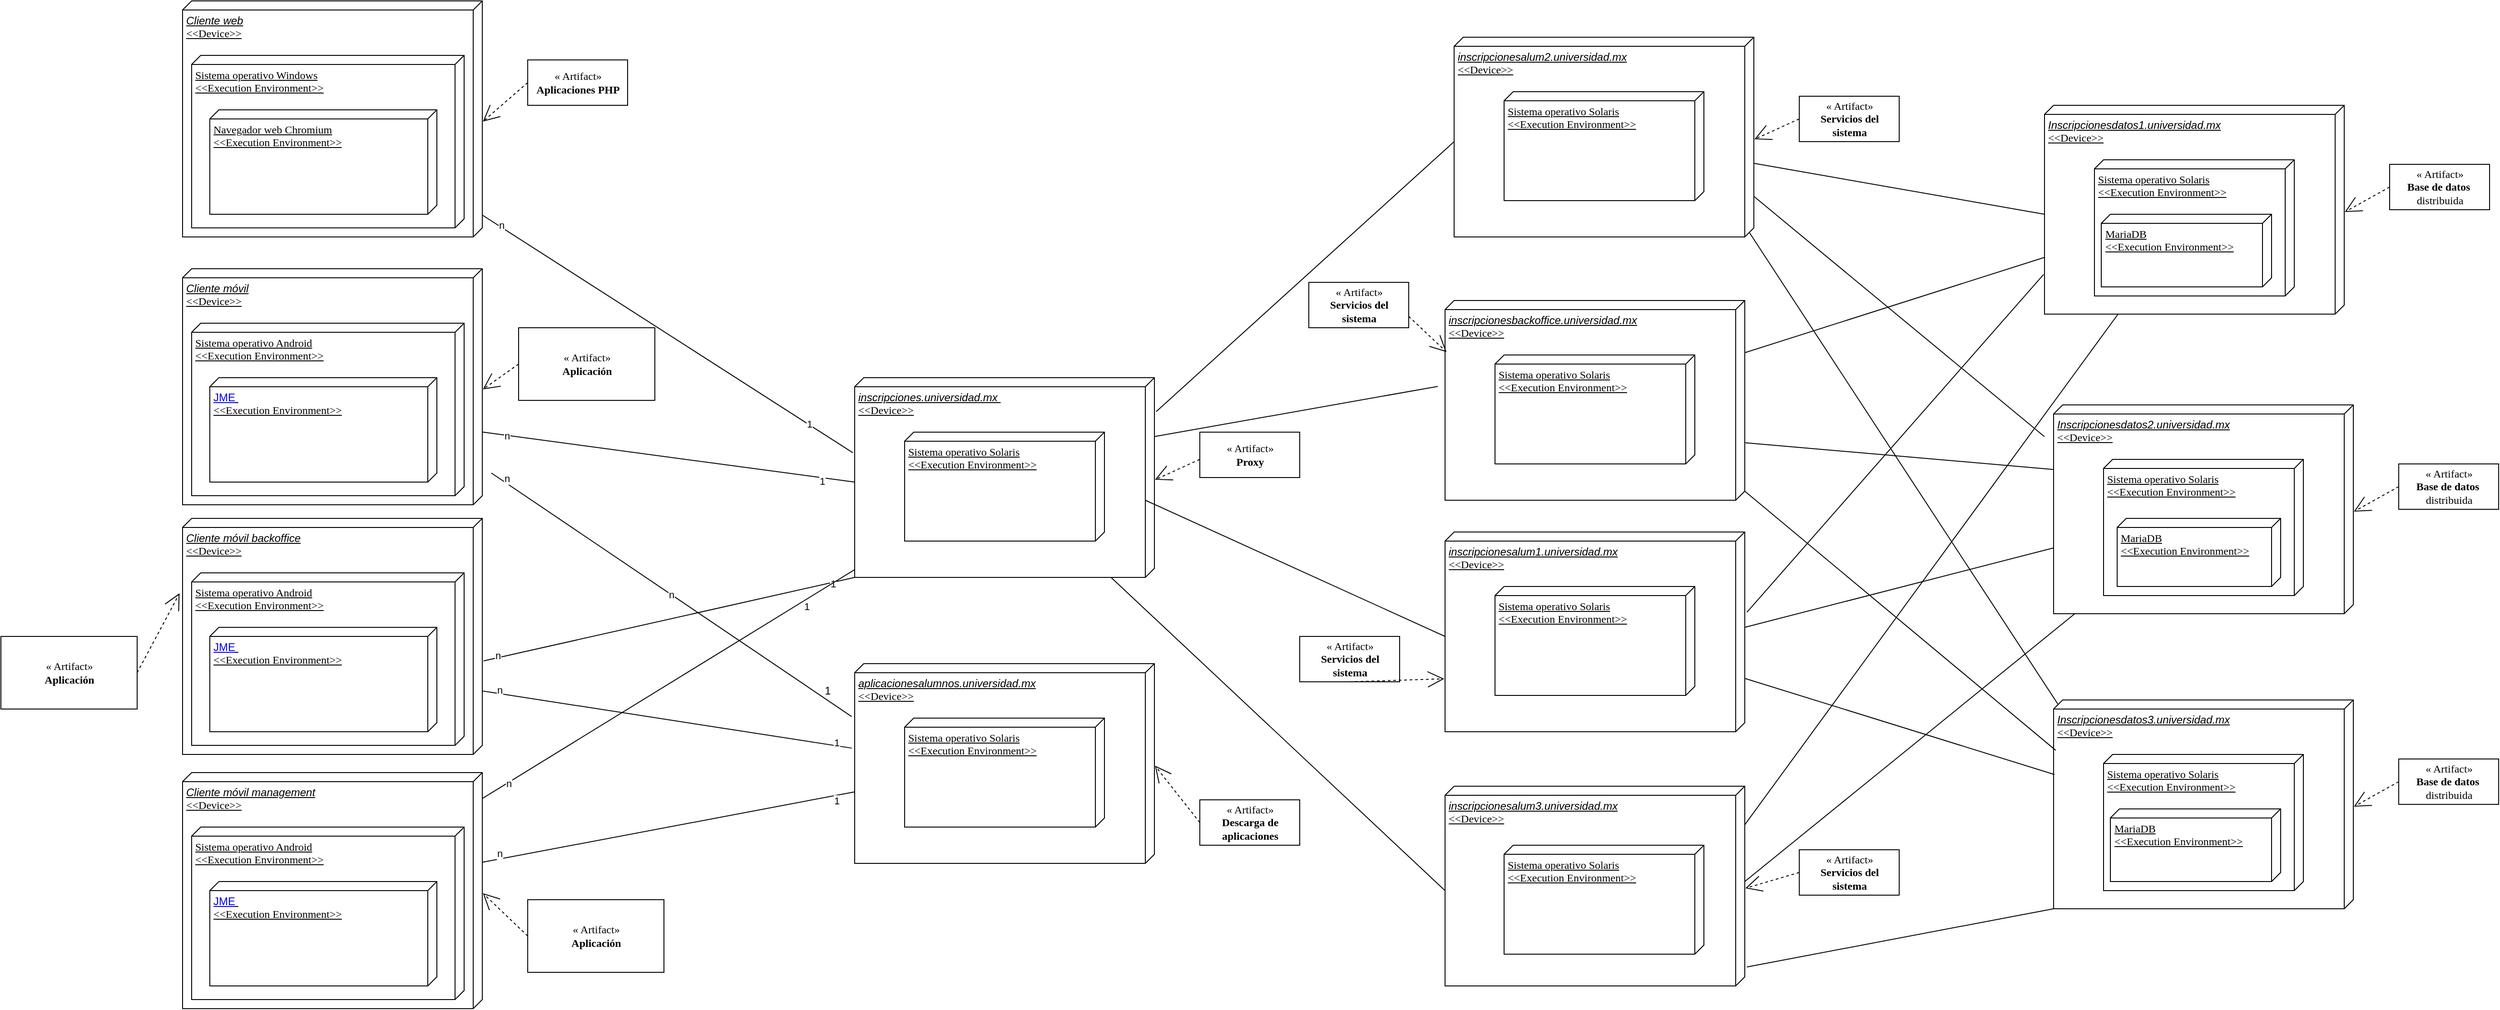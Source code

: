 <mxfile version="14.4.2" type="device"><diagram name="Page-1" id="5f0bae14-7c28-e335-631c-24af17079c00"><mxGraphModel dx="3207" dy="987" grid="1" gridSize="10" guides="1" tooltips="1" connect="1" arrows="1" fold="1" page="1" pageScale="1" pageWidth="1100" pageHeight="850" background="#ffffff" math="0" shadow="0"><root><mxCell id="0"/><mxCell id="1" parent="0"/><mxCell id="7RsnJKbWNUrjNxgDFd6K-1" value="&lt;i style=&quot;text-indent: -18pt&quot;&gt;&lt;span lang=&quot;ES-TRAD&quot; style=&quot;font-size: 9.0pt ; font-family: &amp;#34;century gothic&amp;#34; , sans-serif&quot;&gt;inscripcionesalum1.universidad.mx&lt;br&gt;&lt;/span&gt;&lt;/i&gt;&amp;lt;&amp;lt;Device&amp;gt;&amp;gt;&lt;br&gt;&lt;br&gt;" style="verticalAlign=top;align=left;spacingTop=8;spacingLeft=2;spacingRight=12;shape=cube;size=10;direction=south;fontStyle=4;html=1;rounded=0;shadow=0;comic=0;labelBackgroundColor=none;strokeWidth=1;fontFamily=Verdana;fontSize=12" parent="1" vertex="1"><mxGeometry x="1530" y="625" width="330" height="220" as="geometry"/></mxCell><mxCell id="7RsnJKbWNUrjNxgDFd6K-5" value="Sistema operativo Solaris&lt;br&gt;&amp;lt;&amp;lt;Execution Environment&amp;gt;&amp;gt;" style="verticalAlign=top;align=left;spacingTop=8;spacingLeft=2;spacingRight=12;shape=cube;size=10;direction=south;fontStyle=4;html=1;rounded=0;shadow=0;comic=0;labelBackgroundColor=none;strokeWidth=1;fontFamily=Verdana;fontSize=12" parent="1" vertex="1"><mxGeometry x="1585" y="685" width="220" height="120" as="geometry"/></mxCell><mxCell id="7RsnJKbWNUrjNxgDFd6K-6" value="« Artifact»&lt;br&gt;&lt;b&gt;Servicios del &lt;br&gt;sistema&lt;/b&gt;" style="html=1;rounded=0;shadow=0;comic=0;labelBackgroundColor=none;strokeWidth=1;fontFamily=Verdana;fontSize=12;align=center;" parent="1" vertex="1"><mxGeometry x="1370" y="740" width="110" height="50" as="geometry"/></mxCell><mxCell id="7RsnJKbWNUrjNxgDFd6K-7" style="edgeStyle=none;rounded=0;html=1;dashed=1;labelBackgroundColor=none;startArrow=none;startFill=0;startSize=8;endArrow=open;endFill=0;endSize=16;fontFamily=Verdana;fontSize=12;exitX=0.5;exitY=1;exitDx=0;exitDy=0;entryX=0.735;entryY=1.003;entryDx=0;entryDy=0;entryPerimeter=0;" parent="1" source="7RsnJKbWNUrjNxgDFd6K-6" target="7RsnJKbWNUrjNxgDFd6K-1" edge="1"><mxGeometry relative="1" as="geometry"><mxPoint x="1809.996" y="955" as="sourcePoint"/><mxPoint x="1895.513" y="793.833" as="targetPoint"/></mxGeometry></mxCell><mxCell id="7RsnJKbWNUrjNxgDFd6K-8" value="&lt;i style=&quot;text-indent: -18pt&quot;&gt;&lt;span lang=&quot;ES-TRAD&quot; style=&quot;font-size: 9.0pt ; font-family: &amp;#34;century gothic&amp;#34; , sans-serif&quot;&gt;inscripcionesalum2.universidad.mx&lt;br&gt;&lt;/span&gt;&lt;/i&gt;&amp;lt;&amp;lt;Device&amp;gt;&amp;gt;&lt;br&gt;" style="verticalAlign=top;align=left;spacingTop=8;spacingLeft=2;spacingRight=12;shape=cube;size=10;direction=south;fontStyle=4;html=1;rounded=0;shadow=0;comic=0;labelBackgroundColor=none;strokeWidth=1;fontFamily=Verdana;fontSize=12" parent="1" vertex="1"><mxGeometry x="1540" y="80" width="330" height="220" as="geometry"/></mxCell><mxCell id="7RsnJKbWNUrjNxgDFd6K-9" value="Sistema operativo Solaris&lt;br&gt;&amp;lt;&amp;lt;Execution Environment&amp;gt;&amp;gt;" style="verticalAlign=top;align=left;spacingTop=8;spacingLeft=2;spacingRight=12;shape=cube;size=10;direction=south;fontStyle=4;html=1;rounded=0;shadow=0;comic=0;labelBackgroundColor=none;strokeWidth=1;fontFamily=Verdana;fontSize=12" parent="1" vertex="1"><mxGeometry x="1595" y="140" width="220" height="120" as="geometry"/></mxCell><mxCell id="7RsnJKbWNUrjNxgDFd6K-10" value="« Artifact»&lt;br&gt;&lt;b&gt;Servicios del &lt;br&gt;sistema&lt;/b&gt;" style="html=1;rounded=0;shadow=0;comic=0;labelBackgroundColor=none;strokeWidth=1;fontFamily=Verdana;fontSize=12;align=center;" parent="1" vertex="1"><mxGeometry x="1920" y="145" width="110" height="50" as="geometry"/></mxCell><mxCell id="7RsnJKbWNUrjNxgDFd6K-11" style="edgeStyle=none;rounded=0;html=1;dashed=1;labelBackgroundColor=none;startArrow=none;startFill=0;startSize=8;endArrow=open;endFill=0;endSize=16;fontFamily=Verdana;fontSize=12;exitX=0;exitY=0.5;exitDx=0;exitDy=0;entryX=0.511;entryY=-0.002;entryDx=0;entryDy=0;entryPerimeter=0;" parent="1" source="7RsnJKbWNUrjNxgDFd6K-10" target="7RsnJKbWNUrjNxgDFd6K-8" edge="1"><mxGeometry relative="1" as="geometry"><mxPoint x="1819.996" y="410" as="sourcePoint"/><mxPoint x="1905.513" y="248.833" as="targetPoint"/></mxGeometry></mxCell><mxCell id="7RsnJKbWNUrjNxgDFd6K-12" value="&lt;i style=&quot;text-indent: -18pt&quot;&gt;&lt;span lang=&quot;ES-TRAD&quot; style=&quot;font-size: 9.0pt ; font-family: &amp;#34;century gothic&amp;#34; , sans-serif&quot;&gt;inscripcionesalum3.universidad.mx&lt;br&gt;&lt;/span&gt;&lt;/i&gt;&amp;lt;&amp;lt;Device&amp;gt;&amp;gt;&lt;br&gt;" style="verticalAlign=top;align=left;spacingTop=8;spacingLeft=2;spacingRight=12;shape=cube;size=10;direction=south;fontStyle=4;html=1;rounded=0;shadow=0;comic=0;labelBackgroundColor=none;strokeWidth=1;fontFamily=Verdana;fontSize=12" parent="1" vertex="1"><mxGeometry x="1530" y="905" width="330" height="220" as="geometry"/></mxCell><mxCell id="7RsnJKbWNUrjNxgDFd6K-13" value="Sistema operativo Solaris&lt;br&gt;&amp;lt;&amp;lt;Execution Environment&amp;gt;&amp;gt;" style="verticalAlign=top;align=left;spacingTop=8;spacingLeft=2;spacingRight=12;shape=cube;size=10;direction=south;fontStyle=4;html=1;rounded=0;shadow=0;comic=0;labelBackgroundColor=none;strokeWidth=1;fontFamily=Verdana;fontSize=12" parent="1" vertex="1"><mxGeometry x="1595" y="970" width="220" height="120" as="geometry"/></mxCell><mxCell id="7RsnJKbWNUrjNxgDFd6K-14" value="« Artifact»&lt;br&gt;&lt;b&gt;Servicios del &lt;br&gt;sistema&lt;/b&gt;" style="html=1;rounded=0;shadow=0;comic=0;labelBackgroundColor=none;strokeWidth=1;fontFamily=Verdana;fontSize=12;align=center;" parent="1" vertex="1"><mxGeometry x="1920" y="975" width="110" height="50" as="geometry"/></mxCell><mxCell id="7RsnJKbWNUrjNxgDFd6K-15" style="edgeStyle=none;rounded=0;html=1;dashed=1;labelBackgroundColor=none;startArrow=none;startFill=0;startSize=8;endArrow=open;endFill=0;endSize=16;fontFamily=Verdana;fontSize=12;exitX=0;exitY=0.5;exitDx=0;exitDy=0;entryX=0.511;entryY=-0.002;entryDx=0;entryDy=0;entryPerimeter=0;" parent="1" source="7RsnJKbWNUrjNxgDFd6K-14" target="7RsnJKbWNUrjNxgDFd6K-12" edge="1"><mxGeometry relative="1" as="geometry"><mxPoint x="1819.996" y="1240" as="sourcePoint"/><mxPoint x="1905.513" y="1078.833" as="targetPoint"/></mxGeometry></mxCell><mxCell id="7RsnJKbWNUrjNxgDFd6K-16" value="&lt;i style=&quot;text-indent: -18pt&quot;&gt;&lt;span lang=&quot;ES-TRAD&quot; style=&quot;font-size: 9.0pt ; font-family: &amp;#34;century gothic&amp;#34; , sans-serif&quot;&gt;inscripcionesbackoffice.universidad.mx&lt;br&gt;&lt;/span&gt;&lt;/i&gt;&amp;lt;&amp;lt;Device&amp;gt;&amp;gt;" style="verticalAlign=top;align=left;spacingTop=8;spacingLeft=2;spacingRight=12;shape=cube;size=10;direction=south;fontStyle=4;html=1;rounded=0;shadow=0;comic=0;labelBackgroundColor=none;strokeWidth=1;fontFamily=Verdana;fontSize=12" parent="1" vertex="1"><mxGeometry x="1530" y="370" width="330" height="220" as="geometry"/></mxCell><mxCell id="7RsnJKbWNUrjNxgDFd6K-17" value="Sistema operativo Solaris&lt;br&gt;&amp;lt;&amp;lt;Execution Environment&amp;gt;&amp;gt;" style="verticalAlign=top;align=left;spacingTop=8;spacingLeft=2;spacingRight=12;shape=cube;size=10;direction=south;fontStyle=4;html=1;rounded=0;shadow=0;comic=0;labelBackgroundColor=none;strokeWidth=1;fontFamily=Verdana;fontSize=12" parent="1" vertex="1"><mxGeometry x="1585" y="430" width="220" height="120" as="geometry"/></mxCell><mxCell id="7RsnJKbWNUrjNxgDFd6K-18" value="« Artifact»&lt;br&gt;&lt;b&gt;Servicios del &lt;br&gt;sistema&lt;/b&gt;" style="html=1;rounded=0;shadow=0;comic=0;labelBackgroundColor=none;strokeWidth=1;fontFamily=Verdana;fontSize=12;align=center;" parent="1" vertex="1"><mxGeometry x="1380" y="350" width="110" height="50" as="geometry"/></mxCell><mxCell id="7RsnJKbWNUrjNxgDFd6K-19" style="edgeStyle=none;rounded=0;html=1;dashed=1;labelBackgroundColor=none;startArrow=none;startFill=0;startSize=8;endArrow=open;endFill=0;endSize=16;fontFamily=Verdana;fontSize=12;exitX=1;exitY=0.75;exitDx=0;exitDy=0;entryX=0.258;entryY=0.995;entryDx=0;entryDy=0;entryPerimeter=0;" parent="1" source="7RsnJKbWNUrjNxgDFd6K-18" target="7RsnJKbWNUrjNxgDFd6K-16" edge="1"><mxGeometry relative="1" as="geometry"><mxPoint x="1809.996" y="700" as="sourcePoint"/><mxPoint x="1895.513" y="538.833" as="targetPoint"/></mxGeometry></mxCell><mxCell id="7RsnJKbWNUrjNxgDFd6K-22" value="&lt;i style=&quot;text-indent: -24px&quot;&gt;&lt;span lang=&quot;ES-TRAD&quot; style=&quot;font-size: 9pt ; font-family: &amp;#34;century gothic&amp;#34; , sans-serif&quot;&gt;Inscripcionesdatos1.universidad.mx&lt;/span&gt;&lt;/i&gt;&lt;i style=&quot;text-indent: -18pt&quot;&gt;&lt;span lang=&quot;ES-TRAD&quot; style=&quot;font-size: 9.0pt ; font-family: &amp;#34;century gothic&amp;#34; , sans-serif&quot;&gt;&lt;br&gt;&lt;/span&gt;&lt;/i&gt;&amp;lt;&amp;lt;Device&amp;gt;&amp;gt;&lt;br&gt;" style="verticalAlign=top;align=left;spacingTop=8;spacingLeft=2;spacingRight=12;shape=cube;size=10;direction=south;fontStyle=4;html=1;rounded=0;shadow=0;comic=0;labelBackgroundColor=none;strokeWidth=1;fontFamily=Verdana;fontSize=12" parent="1" vertex="1"><mxGeometry x="2190" y="155" width="330" height="230" as="geometry"/></mxCell><mxCell id="7RsnJKbWNUrjNxgDFd6K-23" value="Sistema operativo Solaris&lt;br&gt;&amp;lt;&amp;lt;Execution Environment&amp;gt;&amp;gt;" style="verticalAlign=top;align=left;spacingTop=8;spacingLeft=2;spacingRight=12;shape=cube;size=10;direction=south;fontStyle=4;html=1;rounded=0;shadow=0;comic=0;labelBackgroundColor=none;strokeWidth=1;fontFamily=Verdana;fontSize=12" parent="1" vertex="1"><mxGeometry x="2245" y="215" width="220" height="150" as="geometry"/></mxCell><mxCell id="7RsnJKbWNUrjNxgDFd6K-25" value="« Artifact»&lt;br&gt;&lt;b&gt;Base de datos&amp;nbsp;&lt;br&gt;&lt;/b&gt;distribuida" style="html=1;rounded=0;shadow=0;comic=0;labelBackgroundColor=none;strokeWidth=1;fontFamily=Verdana;fontSize=12;align=center;" parent="1" vertex="1"><mxGeometry x="2570" y="220" width="110" height="50" as="geometry"/></mxCell><mxCell id="7RsnJKbWNUrjNxgDFd6K-26" style="edgeStyle=none;rounded=0;html=1;dashed=1;labelBackgroundColor=none;startArrow=none;startFill=0;startSize=8;endArrow=open;endFill=0;endSize=16;fontFamily=Verdana;fontSize=12;exitX=0;exitY=0.5;exitDx=0;exitDy=0;entryX=0.511;entryY=-0.002;entryDx=0;entryDy=0;entryPerimeter=0;" parent="1" source="7RsnJKbWNUrjNxgDFd6K-25" target="7RsnJKbWNUrjNxgDFd6K-22" edge="1"><mxGeometry relative="1" as="geometry"><mxPoint x="2469.996" y="485" as="sourcePoint"/><mxPoint x="2555.513" y="323.833" as="targetPoint"/></mxGeometry></mxCell><mxCell id="7RsnJKbWNUrjNxgDFd6K-34" value="MariaDB&lt;br&gt;&amp;lt;&amp;lt;Execution Environment&amp;gt;&amp;gt;" style="verticalAlign=top;align=left;spacingTop=8;spacingLeft=2;spacingRight=12;shape=cube;size=10;direction=south;fontStyle=4;html=1;rounded=0;shadow=0;comic=0;labelBackgroundColor=none;strokeWidth=1;fontFamily=Verdana;fontSize=12" parent="1" vertex="1"><mxGeometry x="2252.5" y="275" width="187.5" height="80" as="geometry"/></mxCell><mxCell id="7RsnJKbWNUrjNxgDFd6K-35" value="&lt;i style=&quot;text-indent: -24px&quot;&gt;&lt;span lang=&quot;ES-TRAD&quot; style=&quot;font-size: 9pt ; font-family: &amp;#34;century gothic&amp;#34; , sans-serif&quot;&gt;Inscripcionesdatos2.universidad.mx&lt;/span&gt;&lt;/i&gt;&lt;i style=&quot;text-indent: -18pt&quot;&gt;&lt;span lang=&quot;ES-TRAD&quot; style=&quot;font-size: 9.0pt ; font-family: &amp;#34;century gothic&amp;#34; , sans-serif&quot;&gt;&lt;br&gt;&lt;/span&gt;&lt;/i&gt;&amp;lt;&amp;lt;Device&amp;gt;&amp;gt;" style="verticalAlign=top;align=left;spacingTop=8;spacingLeft=2;spacingRight=12;shape=cube;size=10;direction=south;fontStyle=4;html=1;rounded=0;shadow=0;comic=0;labelBackgroundColor=none;strokeWidth=1;fontFamily=Verdana;fontSize=12" parent="1" vertex="1"><mxGeometry x="2200" y="485" width="330" height="230" as="geometry"/></mxCell><mxCell id="7RsnJKbWNUrjNxgDFd6K-36" value="Sistema operativo Solaris&lt;br&gt;&amp;lt;&amp;lt;Execution Environment&amp;gt;&amp;gt;" style="verticalAlign=top;align=left;spacingTop=8;spacingLeft=2;spacingRight=12;shape=cube;size=10;direction=south;fontStyle=4;html=1;rounded=0;shadow=0;comic=0;labelBackgroundColor=none;strokeWidth=1;fontFamily=Verdana;fontSize=12" parent="1" vertex="1"><mxGeometry x="2255" y="545" width="220" height="150" as="geometry"/></mxCell><mxCell id="7RsnJKbWNUrjNxgDFd6K-37" value="« Artifact»&lt;br&gt;&lt;b&gt;Base de datos&amp;nbsp;&lt;br&gt;&lt;/b&gt;distribuida" style="html=1;rounded=0;shadow=0;comic=0;labelBackgroundColor=none;strokeWidth=1;fontFamily=Verdana;fontSize=12;align=center;" parent="1" vertex="1"><mxGeometry x="2580" y="550" width="110" height="50" as="geometry"/></mxCell><mxCell id="7RsnJKbWNUrjNxgDFd6K-38" style="edgeStyle=none;rounded=0;html=1;dashed=1;labelBackgroundColor=none;startArrow=none;startFill=0;startSize=8;endArrow=open;endFill=0;endSize=16;fontFamily=Verdana;fontSize=12;exitX=0;exitY=0.5;exitDx=0;exitDy=0;entryX=0.511;entryY=-0.002;entryDx=0;entryDy=0;entryPerimeter=0;" parent="1" source="7RsnJKbWNUrjNxgDFd6K-37" target="7RsnJKbWNUrjNxgDFd6K-35" edge="1"><mxGeometry relative="1" as="geometry"><mxPoint x="2479.996" y="815" as="sourcePoint"/><mxPoint x="2565.513" y="653.833" as="targetPoint"/></mxGeometry></mxCell><mxCell id="7RsnJKbWNUrjNxgDFd6K-39" value="MariaDB&lt;br&gt;&amp;lt;&amp;lt;Execution Environment&amp;gt;&amp;gt;" style="verticalAlign=top;align=left;spacingTop=8;spacingLeft=2;spacingRight=12;shape=cube;size=10;direction=south;fontStyle=4;html=1;rounded=0;shadow=0;comic=0;labelBackgroundColor=none;strokeWidth=1;fontFamily=Verdana;fontSize=12" parent="1" vertex="1"><mxGeometry x="2270" y="610" width="180" height="75" as="geometry"/></mxCell><mxCell id="7RsnJKbWNUrjNxgDFd6K-40" value="&lt;i style=&quot;text-indent: -24px&quot;&gt;&lt;span lang=&quot;ES-TRAD&quot; style=&quot;font-size: 9pt ; font-family: &amp;#34;century gothic&amp;#34; , sans-serif&quot;&gt;Inscripcionesdatos3.universidad.mx&lt;/span&gt;&lt;/i&gt;&lt;i style=&quot;text-indent: -18pt&quot;&gt;&lt;span lang=&quot;ES-TRAD&quot; style=&quot;font-size: 9.0pt ; font-family: &amp;#34;century gothic&amp;#34; , sans-serif&quot;&gt;&lt;br&gt;&lt;/span&gt;&lt;/i&gt;&amp;lt;&amp;lt;Device&amp;gt;&amp;gt;" style="verticalAlign=top;align=left;spacingTop=8;spacingLeft=2;spacingRight=12;shape=cube;size=10;direction=south;fontStyle=4;html=1;rounded=0;shadow=0;comic=0;labelBackgroundColor=none;strokeWidth=1;fontFamily=Verdana;fontSize=12" parent="1" vertex="1"><mxGeometry x="2200" y="810" width="330" height="230" as="geometry"/></mxCell><mxCell id="7RsnJKbWNUrjNxgDFd6K-41" value="Sistema operativo Solaris&lt;br&gt;&amp;lt;&amp;lt;Execution Environment&amp;gt;&amp;gt;" style="verticalAlign=top;align=left;spacingTop=8;spacingLeft=2;spacingRight=12;shape=cube;size=10;direction=south;fontStyle=4;html=1;rounded=0;shadow=0;comic=0;labelBackgroundColor=none;strokeWidth=1;fontFamily=Verdana;fontSize=12" parent="1" vertex="1"><mxGeometry x="2255" y="870" width="220" height="150" as="geometry"/></mxCell><mxCell id="7RsnJKbWNUrjNxgDFd6K-42" value="« Artifact»&lt;br&gt;&lt;b&gt;Base de datos&amp;nbsp;&lt;br&gt;&lt;/b&gt;distribuida" style="html=1;rounded=0;shadow=0;comic=0;labelBackgroundColor=none;strokeWidth=1;fontFamily=Verdana;fontSize=12;align=center;" parent="1" vertex="1"><mxGeometry x="2580" y="875" width="110" height="50" as="geometry"/></mxCell><mxCell id="7RsnJKbWNUrjNxgDFd6K-43" style="edgeStyle=none;rounded=0;html=1;dashed=1;labelBackgroundColor=none;startArrow=none;startFill=0;startSize=8;endArrow=open;endFill=0;endSize=16;fontFamily=Verdana;fontSize=12;exitX=0;exitY=0.5;exitDx=0;exitDy=0;entryX=0.511;entryY=-0.002;entryDx=0;entryDy=0;entryPerimeter=0;" parent="1" source="7RsnJKbWNUrjNxgDFd6K-42" target="7RsnJKbWNUrjNxgDFd6K-40" edge="1"><mxGeometry relative="1" as="geometry"><mxPoint x="2479.996" y="1140" as="sourcePoint"/><mxPoint x="2565.513" y="978.833" as="targetPoint"/></mxGeometry></mxCell><mxCell id="7RsnJKbWNUrjNxgDFd6K-44" value="MariaDB&lt;br&gt;&amp;lt;&amp;lt;Execution Environment&amp;gt;&amp;gt;" style="verticalAlign=top;align=left;spacingTop=8;spacingLeft=2;spacingRight=12;shape=cube;size=10;direction=south;fontStyle=4;html=1;rounded=0;shadow=0;comic=0;labelBackgroundColor=none;strokeWidth=1;fontFamily=Verdana;fontSize=12" parent="1" vertex="1"><mxGeometry x="2262.5" y="930" width="187.5" height="80" as="geometry"/></mxCell><mxCell id="7RsnJKbWNUrjNxgDFd6K-45" value="&lt;span style=&quot;color: rgba(0 , 0 , 0 , 0) ; font-family: monospace ; font-size: 0px&quot;&gt;%3CmxGraphModel%3E%3Croot%3E%3CmxCell%20id%3D%220%22%2F%3E%3CmxCell%20id%3D%221%22%20parent%3D%220%22%2F%3E%3CmxCell%20id%3D%222%22%20value%3D%22%26lt%3Bi%20style%3D%26quot%3Btext-indent%3A%20-18pt%26quot%3B%26gt%3B%26lt%3Bspan%20lang%3D%26quot%3BES-TRAD%26quot%3B%20style%3D%26quot%3Bfont-size%3A%209.0pt%20%3B%20font-family%3A%20%26amp%3B%2334%3Bcentury%20gothic%26amp%3B%2334%3B%20%2C%20sans-serif%26quot%3B%26gt%3Binscripcionesalum2.universidad.mx%26lt%3Bbr%26gt%3B%26lt%3B%2Fspan%26gt%3B%26lt%3B%2Fi%26gt%3B%26amp%3Blt%3B%26amp%3Blt%3BDevice%26amp%3Bgt%3B%26amp%3Bgt%3B%26lt%3Bbr%26gt%3B%22%20style%3D%22verticalAlign%3Dtop%3Balign%3Dleft%3BspacingTop%3D8%3BspacingLeft%3D2%3BspacingRight%3D12%3Bshape%3Dcube%3Bsize%3D10%3Bdirection%3Dsouth%3BfontStyle%3D4%3Bhtml%3D1%3Brounded%3D0%3Bshadow%3D0%3Bcomic%3D0%3BlabelBackgroundColor%3Dnone%3BstrokeWidth%3D1%3BfontFamily%3DVerdana%3BfontSize%3D12%22%20vertex%3D%221%22%20parent%3D%221%22%3E%3CmxGeometry%20x%3D%221540%22%20y%3D%2280%22%20width%3D%22330%22%20height%3D%22220%22%20as%3D%22geometry%22%2F%3E%3C%2FmxCell%3E%3CmxCell%20id%3D%223%22%20value%3D%22Sistema%20operativo%20Solaris%26lt%3Bbr%26gt%3B%26amp%3Blt%3B%26amp%3Blt%3BExecution%20Environment%26amp%3Bgt%3B%26amp%3Bgt%3B%22%20style%3D%22verticalAlign%3Dtop%3Balign%3Dleft%3BspacingTop%3D8%3BspacingLeft%3D2%3BspacingRight%3D12%3Bshape%3Dcube%3Bsize%3D10%3Bdirection%3Dsouth%3BfontStyle%3D4%3Bhtml%3D1%3Brounded%3D0%3Bshadow%3D0%3Bcomic%3D0%3BlabelBackgroundColor%3Dnone%3BstrokeWidth%3D1%3BfontFamily%3DVerdana%3BfontSize%3D12%22%20vertex%3D%221%22%20parent%3D%221%22%3E%3CmxGeometry%20x%3D%221595%22%20y%3D%22140%22%20width%3D%22220%22%20height%3D%22120%22%20as%3D%22geometry%22%2F%3E%3C%2FmxCell%3E%3CmxCell%20id%3D%224%22%20value%3D%22%C2%AB%20Artifact%C2%BB%26lt%3Bbr%26gt%3B%26lt%3Bb%26gt%3BServicios%20del%20%26lt%3Bbr%26gt%3Bsistema%26lt%3B%2Fb%26gt%3B%22%20style%3D%22html%3D1%3Brounded%3D0%3Bshadow%3D0%3Bcomic%3D0%3BlabelBackgroundColor%3Dnone%3BstrokeWidth%3D1%3BfontFamily%3DVerdana%3BfontSize%3D12%3Balign%3Dcenter%3B%22%20vertex%3D%221%22%20parent%3D%221%22%3E%3CmxGeometry%20x%3D%221920%22%20y%3D%22145%22%20width%3D%22110%22%20height%3D%2250%22%20as%3D%22geometry%22%2F%3E%3C%2FmxCell%3E%3CmxCell%20id%3D%225%22%20style%3D%22edgeStyle%3Dnone%3Brounded%3D0%3Bhtml%3D1%3Bdashed%3D1%3BlabelBackgroundColor%3Dnone%3BstartArrow%3Dnone%3BstartFill%3D0%3BstartSize%3D8%3BendArrow%3Dopen%3BendFill%3D0%3BendSize%3D16%3BfontFamily%3DVerdana%3BfontSize%3D12%3BexitX%3D0%3BexitY%3D0.5%3BexitDx%3D0%3BexitDy%3D0%3BentryX%3D0.511%3BentryY%3D-0.002%3BentryDx%3D0%3BentryDy%3D0%3BentryPerimeter%3D0%3B%22%20edge%3D%221%22%20source%3D%224%22%20target%3D%222%22%20parent%3D%221%22%3E%3CmxGeometry%20relative%3D%221%22%20as%3D%22geometry%22%3E%3CmxPoint%20x%3D%221819.996%22%20y%3D%22410%22%20as%3D%22sourcePoint%22%2F%3E%3CmxPoint%20x%3D%221905.513%22%20y%3D%22248.833%22%20as%3D%22targetPoint%22%2F%3E%3C%2FmxGeometry%3E%3C%2FmxCell%3E%3C%2Froot%3E%3C%2FmxGraphModel%3E&lt;/span&gt;&lt;span style=&quot;color: rgba(0 , 0 , 0 , 0) ; font-family: monospace ; font-size: 0px&quot;&gt;%3CmxGraphModel%3E%3Croot%3E%3CmxCell%20id%3D%220%22%2F%3E%3CmxCell%20id%3D%221%22%20parent%3D%220%22%2F%3E%3CmxCell%20id%3D%222%22%20value%3D%22%26lt%3Bi%20style%3D%26quot%3Btext-indent%3A%20-18pt%26quot%3B%26gt%3B%26lt%3Bspan%20lang%3D%26quot%3BES-TRAD%26quot%3B%20style%3D%26quot%3Bfont-size%3A%209.0pt%20%3B%20font-family%3A%20%26amp%3B%2334%3Bcentury%20gothic%26amp%3B%2334%3B%20%2C%20sans-serif%26quot%3B%26gt%3Binscripcionesalum2.universidad.mx%26lt%3Bbr%26gt%3B%26lt%3B%2Fspan%26gt%3B%26lt%3B%2Fi%26gt%3B%26amp%3Blt%3B%26amp%3Blt%3BDevice%26amp%3Bgt%3B%26amp%3Bgt%3B%26lt%3Bbr%26gt%3B%22%20style%3D%22verticalAlign%3Dtop%3Balign%3Dleft%3BspacingTop%3D8%3BspacingLeft%3D2%3BspacingRight%3D12%3Bshape%3Dcube%3Bsize%3D10%3Bdirection%3Dsouth%3BfontStyle%3D4%3Bhtml%3D1%3Brounded%3D0%3Bshadow%3D0%3Bcomic%3D0%3BlabelBackgroundColor%3Dnone%3BstrokeWidth%3D1%3BfontFamily%3DVerdana%3BfontSize%3D12%22%20vertex%3D%221%22%20parent%3D%221%22%3E%3CmxGeometry%20x%3D%221540%22%20y%3D%2280%22%20width%3D%22330%22%20height%3D%22220%22%20as%3D%22geometry%22%2F%3E%3C%2FmxCell%3E%3CmxCell%20id%3D%223%22%20value%3D%22Sistema%20operativo%20Solaris%26lt%3Bbr%26gt%3B%26amp%3Blt%3B%26amp%3Blt%3BExecution%20Environment%26amp%3Bgt%3B%26amp%3Bgt%3B%22%20style%3D%22verticalAlign%3Dtop%3Balign%3Dleft%3BspacingTop%3D8%3BspacingLeft%3D2%3BspacingRight%3D12%3Bshape%3Dcube%3Bsize%3D10%3Bdirection%3Dsouth%3BfontStyle%3D4%3Bhtml%3D1%3Brounded%3D0%3Bshadow%3D0%3Bcomic%3D0%3BlabelBackgroundColor%3Dnone%3BstrokeWidth%3D1%3BfontFamily%3DVerdana%3BfontSize%3D12%22%20vertex%3D%221%22%20parent%3D%221%22%3E%3CmxGeometry%20x%3D%221595%22%20y%3D%22140%22%20width%3D%22220%22%20height%3D%22120%22%20as%3D%22geometry%22%2F%3E%3C%2FmxCell%3E%3CmxCell%20id%3D%224%22%20value%3D%22%C2%AB%20Artifact%C2%BB%26lt%3Bbr%26gt%3B%26lt%3Bb%26gt%3BServicios%20del%20%26lt%3Bbr%26gt%3Bsistema%26lt%3B%2Fb%26gt%3B%22%20style%3D%22html%3D1%3Brounded%3D0%3Bshadow%3D0%3Bcomic%3D0%3BlabelBackgroundColor%3Dnone%3BstrokeWidth%3D1%3BfontFamily%3DVerdana%3BfontSize%3D12%3Balign%3Dcenter%3B%22%20vertex%3D%221%22%20parent%3D%221%22%3E%3CmxGeometry%20x%3D%221920%22%20y%3D%22145%22%20width%3D%22110%22%20height%3D%2250%22%20as%3D%22geometry%22%2F%3E%3C%2FmxCell%3E%3CmxCell%20id%3D%225%22%20style%3D%22edgeStyle%3Dnone%3Brounded%3D0%3Bhtml%3D1%3Bdashed%3D1%3BlabelBackgroundColor%3Dnone%3BstartArrow%3Dnone%3BstartFill%3D0%3BstartSize%3D8%3BendArrow%3Dopen%3BendFill%3D0%3BendSize%3D16%3BfontFamily%3DVerdana%3BfontSize%3D12%3BexitX%3D0%3BexitY%3D0.5%3BexitDx%3D0%3BexitDy%3D0%3BentryX%3D0.511%3BentryY%3D-0.002%3BentryDx%3D0%3BentryDy%3D0%3BentryPerimeter%3D0%3B%22%20edge%3D%221%22%20source%3D%224%22%20target%3D%222%22%20parent%3D%221%22%3E%3CmxGeometry%20relative%3D%221%22%20as%3D%22geometry%22%3E%3CmxPoint%20x%3D%221819.996%22%20y%3D%22410%22%20as%3D%22sourcePoint%22%2F%3E%3CmxPoint%20x%3D%221905.513%22%20y%3D%22248.833%22%20as%3D%22targetPoint%22%2F%3E%3C%2FmxGeometry%3E%3C%2FmxCell%3E%3C%2Froot%3E%3C%2FmxGraphModel%3E&lt;/span&gt;&lt;i&gt;&lt;span lang=&quot;ES-TRAD&quot; style=&quot;font-size: 9.0pt ; font-family: &amp;#34;century gothic&amp;#34; , sans-serif&quot;&gt;aplicacionesalumnos.universidad.mx&lt;/span&gt;&lt;/i&gt;&lt;span style=&quot;color: rgba(0 , 0 , 0 , 0) ; font-family: monospace ; font-size: 0px&quot;&gt;&lt;br&gt;&lt;/span&gt;&amp;lt;&amp;lt;Device&amp;gt;&amp;gt;" style="verticalAlign=top;align=left;spacingTop=8;spacingLeft=2;spacingRight=12;shape=cube;size=10;direction=south;fontStyle=4;html=1;rounded=0;shadow=0;comic=0;labelBackgroundColor=none;strokeWidth=1;fontFamily=Verdana;fontSize=12" parent="1" vertex="1"><mxGeometry x="880" y="770" width="330" height="220" as="geometry"/></mxCell><mxCell id="7RsnJKbWNUrjNxgDFd6K-46" value="Sistema operativo Solaris&lt;br&gt;&amp;lt;&amp;lt;Execution Environment&amp;gt;&amp;gt;" style="verticalAlign=top;align=left;spacingTop=8;spacingLeft=2;spacingRight=12;shape=cube;size=10;direction=south;fontStyle=4;html=1;rounded=0;shadow=0;comic=0;labelBackgroundColor=none;strokeWidth=1;fontFamily=Verdana;fontSize=12" parent="1" vertex="1"><mxGeometry x="935" y="830" width="220" height="120" as="geometry"/></mxCell><mxCell id="7RsnJKbWNUrjNxgDFd6K-47" value="« Artifact»&lt;br&gt;&lt;b&gt;Descarga de &lt;br&gt;aplicaciones&lt;/b&gt;" style="html=1;rounded=0;shadow=0;comic=0;labelBackgroundColor=none;strokeWidth=1;fontFamily=Verdana;fontSize=12;align=center;" parent="1" vertex="1"><mxGeometry x="1260" y="920" width="110" height="50" as="geometry"/></mxCell><mxCell id="7RsnJKbWNUrjNxgDFd6K-48" style="edgeStyle=none;rounded=0;html=1;dashed=1;labelBackgroundColor=none;startArrow=none;startFill=0;startSize=8;endArrow=open;endFill=0;endSize=16;fontFamily=Verdana;fontSize=12;exitX=0;exitY=0.5;exitDx=0;exitDy=0;entryX=0.511;entryY=-0.002;entryDx=0;entryDy=0;entryPerimeter=0;" parent="1" source="7RsnJKbWNUrjNxgDFd6K-47" target="7RsnJKbWNUrjNxgDFd6K-45" edge="1"><mxGeometry relative="1" as="geometry"><mxPoint x="1159.996" y="1100" as="sourcePoint"/><mxPoint x="1245.513" y="938.833" as="targetPoint"/></mxGeometry></mxCell><mxCell id="7RsnJKbWNUrjNxgDFd6K-49" value="&lt;i&gt;&lt;span lang=&quot;ES-TRAD&quot; style=&quot;font-size: 9.0pt ; font-family: &amp;#34;century gothic&amp;#34; , sans-serif&quot;&gt;inscripciones.universidad.mx&amp;nbsp;&lt;br&gt;&lt;/span&gt;&lt;/i&gt;&amp;lt;&amp;lt;Device&amp;gt;&amp;gt;" style="verticalAlign=top;align=left;spacingTop=8;spacingLeft=2;spacingRight=12;shape=cube;size=10;direction=south;fontStyle=4;html=1;rounded=0;shadow=0;comic=0;labelBackgroundColor=none;strokeWidth=1;fontFamily=Verdana;fontSize=12" parent="1" vertex="1"><mxGeometry x="880" y="455" width="330" height="220" as="geometry"/></mxCell><mxCell id="7RsnJKbWNUrjNxgDFd6K-50" value="Sistema operativo Solaris&lt;br&gt;&amp;lt;&amp;lt;Execution Environment&amp;gt;&amp;gt;" style="verticalAlign=top;align=left;spacingTop=8;spacingLeft=2;spacingRight=12;shape=cube;size=10;direction=south;fontStyle=4;html=1;rounded=0;shadow=0;comic=0;labelBackgroundColor=none;strokeWidth=1;fontFamily=Verdana;fontSize=12" parent="1" vertex="1"><mxGeometry x="935" y="515" width="220" height="120" as="geometry"/></mxCell><mxCell id="7RsnJKbWNUrjNxgDFd6K-51" value="« Artifact»&lt;br&gt;&lt;b&gt;Proxy&lt;/b&gt;" style="html=1;rounded=0;shadow=0;comic=0;labelBackgroundColor=none;strokeWidth=1;fontFamily=Verdana;fontSize=12;align=center;" parent="1" vertex="1"><mxGeometry x="1260" y="515" width="110" height="50" as="geometry"/></mxCell><mxCell id="7RsnJKbWNUrjNxgDFd6K-52" style="edgeStyle=none;rounded=0;html=1;dashed=1;labelBackgroundColor=none;startArrow=none;startFill=0;startSize=8;endArrow=open;endFill=0;endSize=16;fontFamily=Verdana;fontSize=12;exitX=0;exitY=0.5;exitDx=0;exitDy=0;entryX=0.511;entryY=-0.002;entryDx=0;entryDy=0;entryPerimeter=0;" parent="1" target="7RsnJKbWNUrjNxgDFd6K-49" edge="1"><mxGeometry relative="1" as="geometry"><mxPoint x="1260" y="545.0" as="sourcePoint"/><mxPoint x="1245.513" y="623.833" as="targetPoint"/></mxGeometry></mxCell><mxCell id="7RsnJKbWNUrjNxgDFd6K-53" value="&lt;i style=&quot;text-indent: -18pt&quot;&gt;&lt;span lang=&quot;ES-TRAD&quot; style=&quot;font-size: 9.0pt ; font-family: &amp;#34;century gothic&amp;#34; , sans-serif&quot;&gt;Cliente web&lt;br&gt;&lt;/span&gt;&lt;/i&gt;&amp;lt;&amp;lt;Device&amp;gt;&amp;gt;&lt;br&gt;" style="verticalAlign=top;align=left;spacingTop=8;spacingLeft=2;spacingRight=12;shape=cube;size=10;direction=south;fontStyle=4;html=1;rounded=0;shadow=0;comic=0;labelBackgroundColor=none;strokeWidth=1;fontFamily=Verdana;fontSize=12" parent="1" vertex="1"><mxGeometry x="140" y="40" width="330" height="260" as="geometry"/></mxCell><mxCell id="7RsnJKbWNUrjNxgDFd6K-54" value="Sistema operativo Windows&lt;br&gt;&amp;lt;&amp;lt;Execution Environment&amp;gt;&amp;gt;" style="verticalAlign=top;align=left;spacingTop=8;spacingLeft=2;spacingRight=12;shape=cube;size=10;direction=south;fontStyle=4;html=1;rounded=0;shadow=0;comic=0;labelBackgroundColor=none;strokeWidth=1;fontFamily=Verdana;fontSize=12" parent="1" vertex="1"><mxGeometry x="150" y="100" width="300" height="190" as="geometry"/></mxCell><mxCell id="7RsnJKbWNUrjNxgDFd6K-55" value="« Artifact»&lt;br&gt;&lt;b&gt;Aplicaciones PHP&lt;/b&gt;" style="html=1;rounded=0;shadow=0;comic=0;labelBackgroundColor=none;strokeWidth=1;fontFamily=Verdana;fontSize=12;align=center;" parent="1" vertex="1"><mxGeometry x="520" y="105" width="110" height="50" as="geometry"/></mxCell><mxCell id="7RsnJKbWNUrjNxgDFd6K-56" style="edgeStyle=none;rounded=0;html=1;dashed=1;labelBackgroundColor=none;startArrow=none;startFill=0;startSize=8;endArrow=open;endFill=0;endSize=16;fontFamily=Verdana;fontSize=12;exitX=0;exitY=0.5;exitDx=0;exitDy=0;entryX=0.511;entryY=-0.002;entryDx=0;entryDy=0;entryPerimeter=0;" parent="1" source="7RsnJKbWNUrjNxgDFd6K-55" target="7RsnJKbWNUrjNxgDFd6K-53" edge="1"><mxGeometry relative="1" as="geometry"><mxPoint x="419.996" y="370" as="sourcePoint"/><mxPoint x="505.513" y="208.833" as="targetPoint"/></mxGeometry></mxCell><mxCell id="7RsnJKbWNUrjNxgDFd6K-57" value="Navegador web Chromium&lt;br&gt;&amp;lt;&amp;lt;Execution Environment&amp;gt;&amp;gt;" style="verticalAlign=top;align=left;spacingTop=8;spacingLeft=2;spacingRight=12;shape=cube;size=10;direction=south;fontStyle=4;html=1;rounded=0;shadow=0;comic=0;labelBackgroundColor=none;strokeWidth=1;fontFamily=Verdana;fontSize=12" parent="1" vertex="1"><mxGeometry x="170" y="160" width="250" height="115" as="geometry"/></mxCell><mxCell id="7RsnJKbWNUrjNxgDFd6K-59" value="&lt;i style=&quot;text-indent: -18pt&quot;&gt;&lt;span lang=&quot;ES-TRAD&quot; style=&quot;font-size: 9.0pt ; font-family: &amp;#34;century gothic&amp;#34; , sans-serif&quot;&gt;Cliente móvil&lt;br&gt;&lt;/span&gt;&lt;/i&gt;&amp;lt;&amp;lt;Device&amp;gt;&amp;gt;" style="verticalAlign=top;align=left;spacingTop=8;spacingLeft=2;spacingRight=12;shape=cube;size=10;direction=south;fontStyle=4;html=1;rounded=0;shadow=0;comic=0;labelBackgroundColor=none;strokeWidth=1;fontFamily=Verdana;fontSize=12" parent="1" vertex="1"><mxGeometry x="140" y="335" width="330" height="260" as="geometry"/></mxCell><mxCell id="7RsnJKbWNUrjNxgDFd6K-60" value="Sistema operativo Android&lt;br&gt;&amp;lt;&amp;lt;Execution Environment&amp;gt;&amp;gt;" style="verticalAlign=top;align=left;spacingTop=8;spacingLeft=2;spacingRight=12;shape=cube;size=10;direction=south;fontStyle=4;html=1;rounded=0;shadow=0;comic=0;labelBackgroundColor=none;strokeWidth=1;fontFamily=Verdana;fontSize=12" parent="1" vertex="1"><mxGeometry x="150" y="395" width="300" height="190" as="geometry"/></mxCell><mxCell id="7RsnJKbWNUrjNxgDFd6K-61" value="« Artifact»&lt;br&gt;&lt;b&gt;Aplicación&lt;/b&gt;" style="html=1;rounded=0;shadow=0;comic=0;labelBackgroundColor=none;strokeWidth=1;fontFamily=Verdana;fontSize=12;align=center;" parent="1" vertex="1"><mxGeometry x="510" y="400" width="150" height="80" as="geometry"/></mxCell><mxCell id="7RsnJKbWNUrjNxgDFd6K-62" style="edgeStyle=none;rounded=0;html=1;dashed=1;labelBackgroundColor=none;startArrow=none;startFill=0;startSize=8;endArrow=open;endFill=0;endSize=16;fontFamily=Verdana;fontSize=12;exitX=0;exitY=0.5;exitDx=0;exitDy=0;entryX=0.511;entryY=-0.002;entryDx=0;entryDy=0;entryPerimeter=0;" parent="1" source="7RsnJKbWNUrjNxgDFd6K-61" target="7RsnJKbWNUrjNxgDFd6K-59" edge="1"><mxGeometry relative="1" as="geometry"><mxPoint x="419.996" y="665" as="sourcePoint"/><mxPoint x="505.513" y="503.833" as="targetPoint"/></mxGeometry></mxCell><mxCell id="7RsnJKbWNUrjNxgDFd6K-63" value="&lt;a name=&quot;OLE_LINK1&quot;&gt;&lt;/a&gt;&lt;a name=&quot;OLE_LINK2&quot;&gt;&lt;span lang=&quot;ES-TRAD&quot; style=&quot;font-size: 9.0pt ; font-family: &amp;#34;century gothic&amp;#34; , sans-serif&quot;&gt;JME&lt;/span&gt;&lt;/a&gt;&lt;span lang=&quot;ES-TRAD&quot; style=&quot;font-size: 9.0pt ; font-family: &amp;#34;century gothic&amp;#34; , sans-serif&quot;&gt;&amp;nbsp;&lt;br&gt;&lt;/span&gt;&amp;lt;&amp;lt;Execution Environment&amp;gt;&amp;gt;" style="verticalAlign=top;align=left;spacingTop=8;spacingLeft=2;spacingRight=12;shape=cube;size=10;direction=south;fontStyle=4;html=1;rounded=0;shadow=0;comic=0;labelBackgroundColor=none;strokeWidth=1;fontFamily=Verdana;fontSize=12" parent="1" vertex="1"><mxGeometry x="170" y="455" width="250" height="115" as="geometry"/></mxCell><mxCell id="7RsnJKbWNUrjNxgDFd6K-64" value="&lt;i style=&quot;text-indent: -18pt&quot;&gt;&lt;span lang=&quot;ES-TRAD&quot; style=&quot;font-size: 9.0pt ; font-family: &amp;#34;century gothic&amp;#34; , sans-serif&quot;&gt;Cliente móvil backoffice&lt;br&gt;&lt;/span&gt;&lt;/i&gt;&amp;lt;&amp;lt;Device&amp;gt;&amp;gt;" style="verticalAlign=top;align=left;spacingTop=8;spacingLeft=2;spacingRight=12;shape=cube;size=10;direction=south;fontStyle=4;html=1;rounded=0;shadow=0;comic=0;labelBackgroundColor=none;strokeWidth=1;fontFamily=Verdana;fontSize=12" parent="1" vertex="1"><mxGeometry x="140" y="610" width="330" height="260" as="geometry"/></mxCell><mxCell id="7RsnJKbWNUrjNxgDFd6K-65" value="Sistema operativo Android&lt;br&gt;&amp;lt;&amp;lt;Execution Environment&amp;gt;&amp;gt;" style="verticalAlign=top;align=left;spacingTop=8;spacingLeft=2;spacingRight=12;shape=cube;size=10;direction=south;fontStyle=4;html=1;rounded=0;shadow=0;comic=0;labelBackgroundColor=none;strokeWidth=1;fontFamily=Verdana;fontSize=12" parent="1" vertex="1"><mxGeometry x="150" y="670" width="300" height="190" as="geometry"/></mxCell><mxCell id="7RsnJKbWNUrjNxgDFd6K-66" value="« Artifact»&lt;br&gt;&lt;b&gt;Aplicación&lt;/b&gt;" style="html=1;rounded=0;shadow=0;comic=0;labelBackgroundColor=none;strokeWidth=1;fontFamily=Verdana;fontSize=12;align=center;" parent="1" vertex="1"><mxGeometry x="-60" y="740" width="150" height="80" as="geometry"/></mxCell><mxCell id="7RsnJKbWNUrjNxgDFd6K-67" style="edgeStyle=none;rounded=0;html=1;dashed=1;labelBackgroundColor=none;startArrow=none;startFill=0;startSize=8;endArrow=open;endFill=0;endSize=16;fontFamily=Verdana;fontSize=12;exitX=1;exitY=0.5;exitDx=0;exitDy=0;entryX=0.317;entryY=1.01;entryDx=0;entryDy=0;entryPerimeter=0;" parent="1" source="7RsnJKbWNUrjNxgDFd6K-66" target="7RsnJKbWNUrjNxgDFd6K-64" edge="1"><mxGeometry relative="1" as="geometry"><mxPoint x="419.996" y="940" as="sourcePoint"/><mxPoint x="505.513" y="778.833" as="targetPoint"/></mxGeometry></mxCell><mxCell id="7RsnJKbWNUrjNxgDFd6K-68" value="&lt;a name=&quot;OLE_LINK1&quot;&gt;&lt;/a&gt;&lt;a name=&quot;OLE_LINK2&quot;&gt;&lt;span lang=&quot;ES-TRAD&quot; style=&quot;font-size: 9.0pt ; font-family: &amp;#34;century gothic&amp;#34; , sans-serif&quot;&gt;JME&lt;/span&gt;&lt;/a&gt;&lt;span lang=&quot;ES-TRAD&quot; style=&quot;font-size: 9.0pt ; font-family: &amp;#34;century gothic&amp;#34; , sans-serif&quot;&gt;&amp;nbsp;&lt;br&gt;&lt;/span&gt;&amp;lt;&amp;lt;Execution Environment&amp;gt;&amp;gt;" style="verticalAlign=top;align=left;spacingTop=8;spacingLeft=2;spacingRight=12;shape=cube;size=10;direction=south;fontStyle=4;html=1;rounded=0;shadow=0;comic=0;labelBackgroundColor=none;strokeWidth=1;fontFamily=Verdana;fontSize=12" parent="1" vertex="1"><mxGeometry x="170" y="730" width="250" height="115" as="geometry"/></mxCell><mxCell id="7RsnJKbWNUrjNxgDFd6K-69" value="&lt;i style=&quot;text-indent: -18pt&quot;&gt;&lt;span lang=&quot;ES-TRAD&quot; style=&quot;font-size: 9.0pt ; font-family: &amp;#34;century gothic&amp;#34; , sans-serif&quot;&gt;Cliente móvil management&lt;br&gt;&lt;/span&gt;&lt;/i&gt;&amp;lt;&amp;lt;Device&amp;gt;&amp;gt;" style="verticalAlign=top;align=left;spacingTop=8;spacingLeft=2;spacingRight=12;shape=cube;size=10;direction=south;fontStyle=4;html=1;rounded=0;shadow=0;comic=0;labelBackgroundColor=none;strokeWidth=1;fontFamily=Verdana;fontSize=12" parent="1" vertex="1"><mxGeometry x="140" y="890" width="330" height="260" as="geometry"/></mxCell><mxCell id="7RsnJKbWNUrjNxgDFd6K-70" value="Sistema operativo Android&lt;br&gt;&amp;lt;&amp;lt;Execution Environment&amp;gt;&amp;gt;" style="verticalAlign=top;align=left;spacingTop=8;spacingLeft=2;spacingRight=12;shape=cube;size=10;direction=south;fontStyle=4;html=1;rounded=0;shadow=0;comic=0;labelBackgroundColor=none;strokeWidth=1;fontFamily=Verdana;fontSize=12" parent="1" vertex="1"><mxGeometry x="150" y="950" width="300" height="190" as="geometry"/></mxCell><mxCell id="7RsnJKbWNUrjNxgDFd6K-71" value="« Artifact»&lt;br&gt;&lt;b&gt;Aplicación&lt;/b&gt;" style="html=1;rounded=0;shadow=0;comic=0;labelBackgroundColor=none;strokeWidth=1;fontFamily=Verdana;fontSize=12;align=center;" parent="1" vertex="1"><mxGeometry x="520" y="1030" width="150" height="80" as="geometry"/></mxCell><mxCell id="7RsnJKbWNUrjNxgDFd6K-72" style="edgeStyle=none;rounded=0;html=1;dashed=1;labelBackgroundColor=none;startArrow=none;startFill=0;startSize=8;endArrow=open;endFill=0;endSize=16;fontFamily=Verdana;fontSize=12;exitX=0;exitY=0.5;exitDx=0;exitDy=0;entryX=0.511;entryY=-0.002;entryDx=0;entryDy=0;entryPerimeter=0;" parent="1" source="7RsnJKbWNUrjNxgDFd6K-71" target="7RsnJKbWNUrjNxgDFd6K-69" edge="1"><mxGeometry relative="1" as="geometry"><mxPoint x="419.996" y="1220" as="sourcePoint"/><mxPoint x="505.513" y="1058.833" as="targetPoint"/></mxGeometry></mxCell><mxCell id="7RsnJKbWNUrjNxgDFd6K-73" value="&lt;a name=&quot;OLE_LINK1&quot;&gt;&lt;/a&gt;&lt;a name=&quot;OLE_LINK2&quot;&gt;&lt;span lang=&quot;ES-TRAD&quot; style=&quot;font-size: 9.0pt ; font-family: &amp;#34;century gothic&amp;#34; , sans-serif&quot;&gt;JME&lt;/span&gt;&lt;/a&gt;&lt;span lang=&quot;ES-TRAD&quot; style=&quot;font-size: 9.0pt ; font-family: &amp;#34;century gothic&amp;#34; , sans-serif&quot;&gt;&amp;nbsp;&lt;br&gt;&lt;/span&gt;&amp;lt;&amp;lt;Execution Environment&amp;gt;&amp;gt;" style="verticalAlign=top;align=left;spacingTop=8;spacingLeft=2;spacingRight=12;shape=cube;size=10;direction=south;fontStyle=4;html=1;rounded=0;shadow=0;comic=0;labelBackgroundColor=none;strokeWidth=1;fontFamily=Verdana;fontSize=12" parent="1" vertex="1"><mxGeometry x="170" y="1010" width="250" height="115" as="geometry"/></mxCell><mxCell id="7RsnJKbWNUrjNxgDFd6K-74" value="" style="endArrow=none;html=1;entryX=0;entryY=0;entryDx=115;entryDy=330;entryPerimeter=0;" parent="1" edge="1" target="7RsnJKbWNUrjNxgDFd6K-1"><mxGeometry width="50" height="50" relative="1" as="geometry"><mxPoint x="1200" y="590" as="sourcePoint"/><mxPoint x="1250" y="540" as="targetPoint"/></mxGeometry></mxCell><mxCell id="7RsnJKbWNUrjNxgDFd6K-75" value="" style="endArrow=none;html=1;entryX=0.376;entryY=1.006;entryDx=0;entryDy=0;entryPerimeter=0;" parent="1" source="7RsnJKbWNUrjNxgDFd6K-53" target="7RsnJKbWNUrjNxgDFd6K-49" edge="1"><mxGeometry width="50" height="50" relative="1" as="geometry"><mxPoint x="700" y="290" as="sourcePoint"/><mxPoint x="750" y="240" as="targetPoint"/></mxGeometry></mxCell><mxCell id="SPoFCCPTAkoap9x1P6ty-17" value="n" style="edgeLabel;html=1;align=center;verticalAlign=middle;resizable=0;points=[];" vertex="1" connectable="0" parent="7RsnJKbWNUrjNxgDFd6K-75"><mxGeometry x="-0.905" y="2" relative="1" as="geometry"><mxPoint as="offset"/></mxGeometry></mxCell><mxCell id="SPoFCCPTAkoap9x1P6ty-18" value="1" style="edgeLabel;html=1;align=center;verticalAlign=middle;resizable=0;points=[];" vertex="1" connectable="0" parent="7RsnJKbWNUrjNxgDFd6K-75"><mxGeometry x="0.765" relative="1" as="geometry"><mxPoint y="-1" as="offset"/></mxGeometry></mxCell><mxCell id="7RsnJKbWNUrjNxgDFd6K-76" value="" style="endArrow=none;html=1;entryX=0;entryY=0;entryDx=115;entryDy=330;entryPerimeter=0;exitX=0.692;exitY=0;exitDx=0;exitDy=0;exitPerimeter=0;" parent="1" source="7RsnJKbWNUrjNxgDFd6K-59" target="7RsnJKbWNUrjNxgDFd6K-49" edge="1"><mxGeometry width="50" height="50" relative="1" as="geometry"><mxPoint x="500" y="545.004" as="sourcePoint"/><mxPoint x="908.02" y="806.84" as="targetPoint"/></mxGeometry></mxCell><mxCell id="SPoFCCPTAkoap9x1P6ty-19" value="n" style="edgeLabel;html=1;align=center;verticalAlign=middle;resizable=0;points=[];" vertex="1" connectable="0" parent="7RsnJKbWNUrjNxgDFd6K-76"><mxGeometry x="-0.876" relative="1" as="geometry"><mxPoint x="1" as="offset"/></mxGeometry></mxCell><mxCell id="SPoFCCPTAkoap9x1P6ty-20" value="1" style="edgeLabel;html=1;align=center;verticalAlign=middle;resizable=0;points=[];" vertex="1" connectable="0" parent="7RsnJKbWNUrjNxgDFd6K-76"><mxGeometry x="0.817" y="-3" relative="1" as="geometry"><mxPoint x="1" y="1" as="offset"/></mxGeometry></mxCell><mxCell id="7RsnJKbWNUrjNxgDFd6K-77" value="n" style="endArrow=none;html=1;entryX=0.265;entryY=1.01;entryDx=0;entryDy=0;entryPerimeter=0;" parent="1" target="7RsnJKbWNUrjNxgDFd6K-45" edge="1"><mxGeometry width="50" height="50" relative="1" as="geometry"><mxPoint x="480" y="560" as="sourcePoint"/><mxPoint x="890" y="580" as="targetPoint"/></mxGeometry></mxCell><mxCell id="SPoFCCPTAkoap9x1P6ty-21" value="n" style="edgeLabel;html=1;align=center;verticalAlign=middle;resizable=0;points=[];" vertex="1" connectable="0" parent="7RsnJKbWNUrjNxgDFd6K-77"><mxGeometry x="-0.929" y="5" relative="1" as="geometry"><mxPoint as="offset"/></mxGeometry></mxCell><mxCell id="7RsnJKbWNUrjNxgDFd6K-78" value="" style="endArrow=none;html=1;entryX=0.423;entryY=1.01;entryDx=0;entryDy=0;entryPerimeter=0;exitX=0.731;exitY=0;exitDx=0;exitDy=0;exitPerimeter=0;" parent="1" source="7RsnJKbWNUrjNxgDFd6K-64" target="7RsnJKbWNUrjNxgDFd6K-45" edge="1"><mxGeometry width="50" height="50" relative="1" as="geometry"><mxPoint x="480" y="560.02" as="sourcePoint"/><mxPoint x="886.7" y="838.3" as="targetPoint"/></mxGeometry></mxCell><mxCell id="SPoFCCPTAkoap9x1P6ty-25" value="n" style="edgeLabel;html=1;align=center;verticalAlign=middle;resizable=0;points=[];" vertex="1" connectable="0" parent="7RsnJKbWNUrjNxgDFd6K-78"><mxGeometry x="-0.906" y="4" relative="1" as="geometry"><mxPoint x="-1" as="offset"/></mxGeometry></mxCell><mxCell id="SPoFCCPTAkoap9x1P6ty-26" value="1" style="edgeLabel;html=1;align=center;verticalAlign=middle;resizable=0;points=[];" vertex="1" connectable="0" parent="7RsnJKbWNUrjNxgDFd6K-78"><mxGeometry x="0.913" y="4" relative="1" as="geometry"><mxPoint as="offset"/></mxGeometry></mxCell><mxCell id="7RsnJKbWNUrjNxgDFd6K-79" value="" style="endArrow=none;html=1;entryX=1;entryY=1;entryDx=0;entryDy=0;entryPerimeter=0;exitX=0.604;exitY=-0.004;exitDx=0;exitDy=0;exitPerimeter=0;" parent="1" source="7RsnJKbWNUrjNxgDFd6K-64" target="7RsnJKbWNUrjNxgDFd6K-49" edge="1"><mxGeometry width="50" height="50" relative="1" as="geometry"><mxPoint x="480" y="810.06" as="sourcePoint"/><mxPoint x="886.7" y="873.06" as="targetPoint"/></mxGeometry></mxCell><mxCell id="SPoFCCPTAkoap9x1P6ty-23" value="n" style="edgeLabel;html=1;align=center;verticalAlign=middle;resizable=0;points=[];" vertex="1" connectable="0" parent="7RsnJKbWNUrjNxgDFd6K-79"><mxGeometry x="-0.916" y="2" relative="1" as="geometry"><mxPoint x="-1" as="offset"/></mxGeometry></mxCell><mxCell id="SPoFCCPTAkoap9x1P6ty-24" value="1" style="edgeLabel;html=1;align=center;verticalAlign=middle;resizable=0;points=[];" vertex="1" connectable="0" parent="7RsnJKbWNUrjNxgDFd6K-79"><mxGeometry x="0.883" y="-1" relative="1" as="geometry"><mxPoint x="-1" as="offset"/></mxGeometry></mxCell><mxCell id="7RsnJKbWNUrjNxgDFd6K-80" value="" style="endArrow=none;html=1;" parent="1" source="7RsnJKbWNUrjNxgDFd6K-69" target="7RsnJKbWNUrjNxgDFd6K-45" edge="1"><mxGeometry width="50" height="50" relative="1" as="geometry"><mxPoint x="490" y="820.06" as="sourcePoint"/><mxPoint x="896.7" y="883.06" as="targetPoint"/></mxGeometry></mxCell><mxCell id="SPoFCCPTAkoap9x1P6ty-27" value="n" style="edgeLabel;html=1;align=center;verticalAlign=middle;resizable=0;points=[];" vertex="1" connectable="0" parent="7RsnJKbWNUrjNxgDFd6K-80"><mxGeometry x="-0.899" y="6" relative="1" as="geometry"><mxPoint x="-1" as="offset"/></mxGeometry></mxCell><mxCell id="SPoFCCPTAkoap9x1P6ty-28" value="1" style="edgeLabel;html=1;align=center;verticalAlign=middle;resizable=0;points=[];" vertex="1" connectable="0" parent="7RsnJKbWNUrjNxgDFd6K-80"><mxGeometry x="0.895" y="-6" relative="1" as="geometry"><mxPoint as="offset"/></mxGeometry></mxCell><mxCell id="7RsnJKbWNUrjNxgDFd6K-81" value="" style="endArrow=none;html=1;" parent="1" source="7RsnJKbWNUrjNxgDFd6K-69" target="7RsnJKbWNUrjNxgDFd6K-49" edge="1"><mxGeometry width="50" height="50" relative="1" as="geometry"><mxPoint x="490" y="940" as="sourcePoint"/><mxPoint x="890" y="921.216" as="targetPoint"/></mxGeometry></mxCell><mxCell id="SPoFCCPTAkoap9x1P6ty-29" value="n" style="edgeLabel;html=1;align=center;verticalAlign=middle;resizable=0;points=[];" vertex="1" connectable="0" parent="7RsnJKbWNUrjNxgDFd6K-81"><mxGeometry x="-0.857" y="-1" relative="1" as="geometry"><mxPoint x="-1" as="offset"/></mxGeometry></mxCell><mxCell id="SPoFCCPTAkoap9x1P6ty-30" value="1" style="edgeLabel;html=1;align=center;verticalAlign=middle;resizable=0;points=[];" vertex="1" connectable="0" parent="7RsnJKbWNUrjNxgDFd6K-81"><mxGeometry x="0.724" y="-6" relative="1" as="geometry"><mxPoint as="offset"/></mxGeometry></mxCell><mxCell id="SPoFCCPTAkoap9x1P6ty-1" value="" style="endArrow=none;html=1;exitX=0.17;exitY=-0.006;exitDx=0;exitDy=0;exitPerimeter=0;entryX=0;entryY=0;entryDx=115;entryDy=330;entryPerimeter=0;" edge="1" parent="1" source="7RsnJKbWNUrjNxgDFd6K-49" target="7RsnJKbWNUrjNxgDFd6K-8"><mxGeometry width="50" height="50" relative="1" as="geometry"><mxPoint x="1250" y="480" as="sourcePoint"/><mxPoint x="1490" y="170" as="targetPoint"/></mxGeometry></mxCell><mxCell id="SPoFCCPTAkoap9x1P6ty-2" value="" style="endArrow=none;html=1;exitX=0.295;exitY=0;exitDx=0;exitDy=0;exitPerimeter=0;entryX=0.43;entryY=1.024;entryDx=0;entryDy=0;entryPerimeter=0;" edge="1" parent="1" source="7RsnJKbWNUrjNxgDFd6K-49" target="7RsnJKbWNUrjNxgDFd6K-16"><mxGeometry width="50" height="50" relative="1" as="geometry"><mxPoint x="1240.0" y="537.4" as="sourcePoint"/><mxPoint x="1568.02" y="240" as="targetPoint"/></mxGeometry></mxCell><mxCell id="SPoFCCPTAkoap9x1P6ty-3" value="" style="endArrow=none;html=1;entryX=0;entryY=0;entryDx=115;entryDy=330;entryPerimeter=0;" edge="1" parent="1" source="7RsnJKbWNUrjNxgDFd6K-49" target="7RsnJKbWNUrjNxgDFd6K-12"><mxGeometry width="50" height="50" relative="1" as="geometry"><mxPoint x="1210" y="600" as="sourcePoint"/><mxPoint x="1540" y="750" as="targetPoint"/></mxGeometry></mxCell><mxCell id="SPoFCCPTAkoap9x1P6ty-4" value="" style="endArrow=none;html=1;entryX=0;entryY=0;entryDx=120;entryDy=330;entryPerimeter=0;" edge="1" parent="1" source="7RsnJKbWNUrjNxgDFd6K-8" target="7RsnJKbWNUrjNxgDFd6K-22"><mxGeometry width="50" height="50" relative="1" as="geometry"><mxPoint x="1960.0" y="430.0" as="sourcePoint"/><mxPoint x="2288.02" y="132.6" as="targetPoint"/></mxGeometry></mxCell><mxCell id="SPoFCCPTAkoap9x1P6ty-5" value="" style="endArrow=none;html=1;entryX=0.309;entryY=1.001;entryDx=0;entryDy=0;entryPerimeter=0;exitX=0.712;exitY=0.001;exitDx=0;exitDy=0;exitPerimeter=0;" edge="1" parent="1" source="7RsnJKbWNUrjNxgDFd6K-16" target="7RsnJKbWNUrjNxgDFd6K-35"><mxGeometry width="50" height="50" relative="1" as="geometry"><mxPoint x="1880" y="228.918" as="sourcePoint"/><mxPoint x="2200" y="285" as="targetPoint"/></mxGeometry></mxCell><mxCell id="SPoFCCPTAkoap9x1P6ty-6" value="" style="endArrow=none;html=1;exitX=0.712;exitY=0.001;exitDx=0;exitDy=0;exitPerimeter=0;" edge="1" parent="1"><mxGeometry width="50" height="50" relative="1" as="geometry"><mxPoint x="1870" y="255.29" as="sourcePoint"/><mxPoint x="2190" y="520" as="targetPoint"/></mxGeometry></mxCell><mxCell id="SPoFCCPTAkoap9x1P6ty-7" value="" style="endArrow=none;html=1;exitX=0;exitY=0;exitDx=215;exitDy=5;exitPerimeter=0;entryX=0;entryY=0;entryDx=5;entryDy=325;entryPerimeter=0;" edge="1" parent="1" source="7RsnJKbWNUrjNxgDFd6K-8" target="7RsnJKbWNUrjNxgDFd6K-40"><mxGeometry width="50" height="50" relative="1" as="geometry"><mxPoint x="1880" y="265.29" as="sourcePoint"/><mxPoint x="2200" y="530" as="targetPoint"/></mxGeometry></mxCell><mxCell id="SPoFCCPTAkoap9x1P6ty-8" value="" style="endArrow=none;html=1;" edge="1" parent="1" source="7RsnJKbWNUrjNxgDFd6K-16" target="7RsnJKbWNUrjNxgDFd6K-22"><mxGeometry width="50" height="50" relative="1" as="geometry"><mxPoint x="1869.67" y="536.64" as="sourcePoint"/><mxPoint x="2209.67" y="566.07" as="targetPoint"/></mxGeometry></mxCell><mxCell id="SPoFCCPTAkoap9x1P6ty-9" value="" style="endArrow=none;html=1;exitX=0;exitY=0;exitDx=210;exitDy=0;exitPerimeter=0;entryX=0.241;entryY=0.993;entryDx=0;entryDy=0;entryPerimeter=0;" edge="1" parent="1" source="7RsnJKbWNUrjNxgDFd6K-16" target="7RsnJKbWNUrjNxgDFd6K-40"><mxGeometry width="50" height="50" relative="1" as="geometry"><mxPoint x="1870" y="437.5" as="sourcePoint"/><mxPoint x="2200" y="332.5" as="targetPoint"/></mxGeometry></mxCell><mxCell id="SPoFCCPTAkoap9x1P6ty-10" value="" style="endArrow=none;html=1;exitX=0.402;exitY=-0.007;exitDx=0;exitDy=0;exitPerimeter=0;entryX=0.81;entryY=1.003;entryDx=0;entryDy=0;entryPerimeter=0;" edge="1" parent="1" source="7RsnJKbWNUrjNxgDFd6K-1" target="7RsnJKbWNUrjNxgDFd6K-22"><mxGeometry width="50" height="50" relative="1" as="geometry"><mxPoint x="1870" y="590" as="sourcePoint"/><mxPoint x="2212.31" y="875.43" as="targetPoint"/></mxGeometry></mxCell><mxCell id="SPoFCCPTAkoap9x1P6ty-11" value="" style="endArrow=none;html=1;exitX=0;exitY=0;exitDx=105;exitDy=0;exitPerimeter=0;" edge="1" parent="1" source="7RsnJKbWNUrjNxgDFd6K-1" target="7RsnJKbWNUrjNxgDFd6K-35"><mxGeometry width="50" height="50" relative="1" as="geometry"><mxPoint x="1872.31" y="723.44" as="sourcePoint"/><mxPoint x="2199.01" y="351.3" as="targetPoint"/></mxGeometry></mxCell><mxCell id="SPoFCCPTAkoap9x1P6ty-12" value="" style="endArrow=none;html=1;entryX=0.357;entryY=0.997;entryDx=0;entryDy=0;entryPerimeter=0;" edge="1" parent="1" source="7RsnJKbWNUrjNxgDFd6K-1" target="7RsnJKbWNUrjNxgDFd6K-40"><mxGeometry width="50" height="50" relative="1" as="geometry"><mxPoint x="1870" y="740.0" as="sourcePoint"/><mxPoint x="2210" y="652.475" as="targetPoint"/></mxGeometry></mxCell><mxCell id="SPoFCCPTAkoap9x1P6ty-14" value="" style="endArrow=none;html=1;exitX=0.195;exitY=0.001;exitDx=0;exitDy=0;exitPerimeter=0;" edge="1" parent="1" source="7RsnJKbWNUrjNxgDFd6K-12" target="7RsnJKbWNUrjNxgDFd6K-22"><mxGeometry width="50" height="50" relative="1" as="geometry"><mxPoint x="1880" y="750.0" as="sourcePoint"/><mxPoint x="2220" y="662.475" as="targetPoint"/></mxGeometry></mxCell><mxCell id="SPoFCCPTAkoap9x1P6ty-15" value="" style="endArrow=none;html=1;exitX=0;exitY=0;exitDx=105;exitDy=0;exitPerimeter=0;" edge="1" parent="1" source="7RsnJKbWNUrjNxgDFd6K-12" target="7RsnJKbWNUrjNxgDFd6K-35"><mxGeometry width="50" height="50" relative="1" as="geometry"><mxPoint x="1869.67" y="957.9" as="sourcePoint"/><mxPoint x="2280.971" y="395" as="targetPoint"/></mxGeometry></mxCell><mxCell id="SPoFCCPTAkoap9x1P6ty-16" value="" style="endArrow=none;html=1;exitX=0.905;exitY=-0.007;exitDx=0;exitDy=0;exitPerimeter=0;entryX=1;entryY=1;entryDx=0;entryDy=0;entryPerimeter=0;" edge="1" parent="1" source="7RsnJKbWNUrjNxgDFd6K-12" target="7RsnJKbWNUrjNxgDFd6K-40"><mxGeometry width="50" height="50" relative="1" as="geometry"><mxPoint x="1879.67" y="967.9" as="sourcePoint"/><mxPoint x="2290.971" y="405" as="targetPoint"/></mxGeometry></mxCell><mxCell id="SPoFCCPTAkoap9x1P6ty-22" value="1" style="text;html=1;align=center;verticalAlign=middle;resizable=0;points=[];autosize=1;" vertex="1" parent="1"><mxGeometry x="840" y="790" width="20" height="20" as="geometry"/></mxCell></root></mxGraphModel></diagram></mxfile>